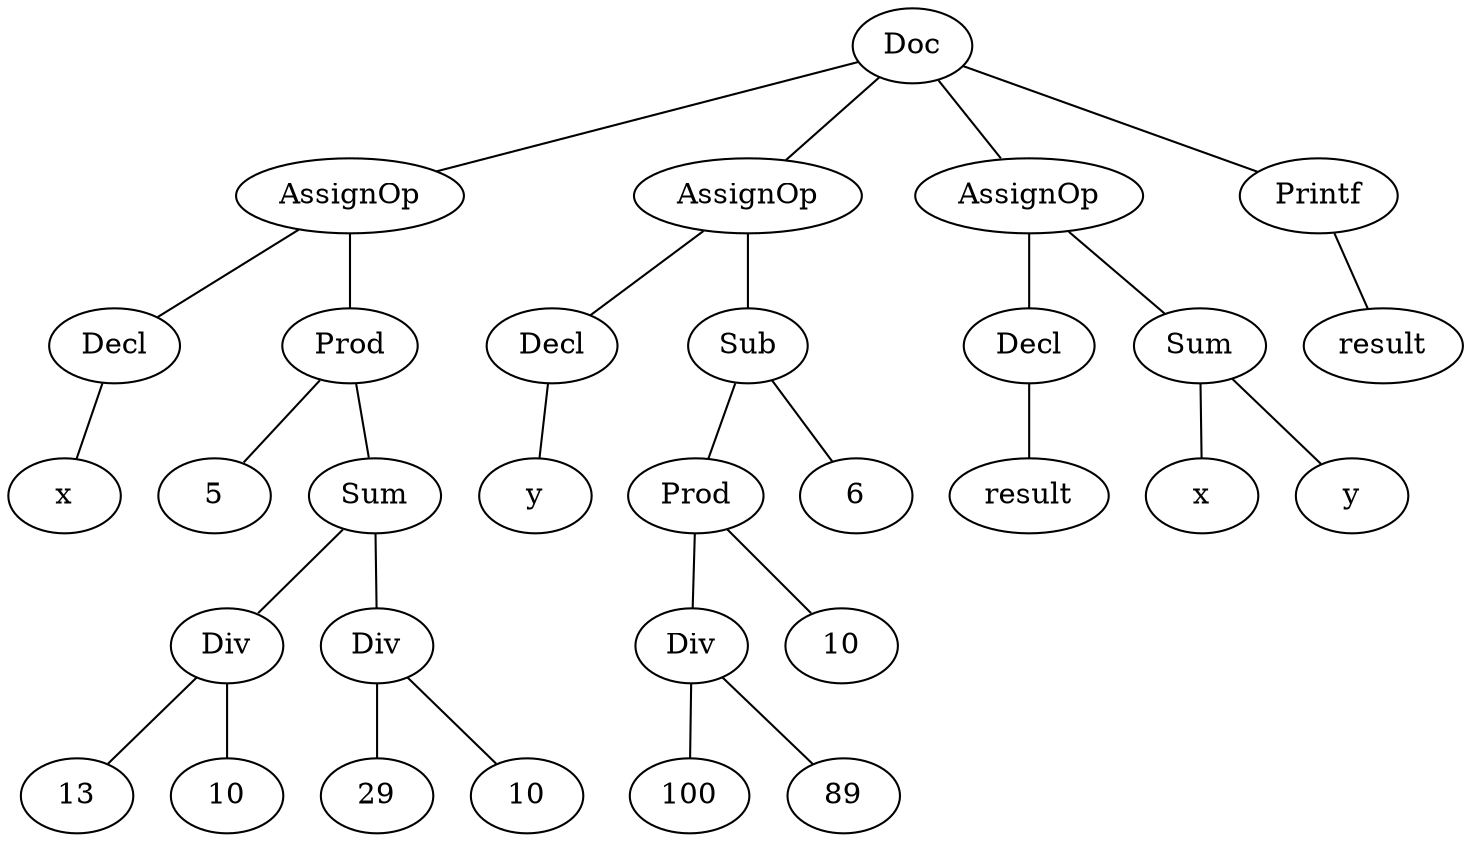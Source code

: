 graph G {
1 [label=Doc];
2 [label=AssignOp];
3 [label=Decl];
4 [label=x];
3 -- 4;
2 -- 3;
5 [label=Prod];
6 [label=5];
5 -- 6;
7 [label=Sum];
8 [label=Div];
9 [label=13];
8 -- 9;
10 [label=10];
8 -- 10;
7 -- 8;
11 [label=Div];
12 [label=29];
11 -- 12;
13 [label=10];
11 -- 13;
7 -- 11;
5 -- 7;
2 -- 5;
1 -- 2;
14 [label=AssignOp];
15 [label=Decl];
16 [label=y];
15 -- 16;
14 -- 15;
17 [label=Sub];
18 [label=Prod];
19 [label=Div];
20 [label=100];
19 -- 20;
21 [label=89];
19 -- 21;
18 -- 19;
22 [label=10];
18 -- 22;
17 -- 18;
23 [label=6];
17 -- 23;
14 -- 17;
1 -- 14;
24 [label=AssignOp];
25 [label=Decl];
26 [label=result];
25 -- 26;
24 -- 25;
27 [label=Sum];
28 [label=x];
27 -- 28;
29 [label=y];
27 -- 29;
24 -- 27;
1 -- 24;
30 [label=Printf];
31 [label=result];
30 -- 31;
1 -- 30;
}
